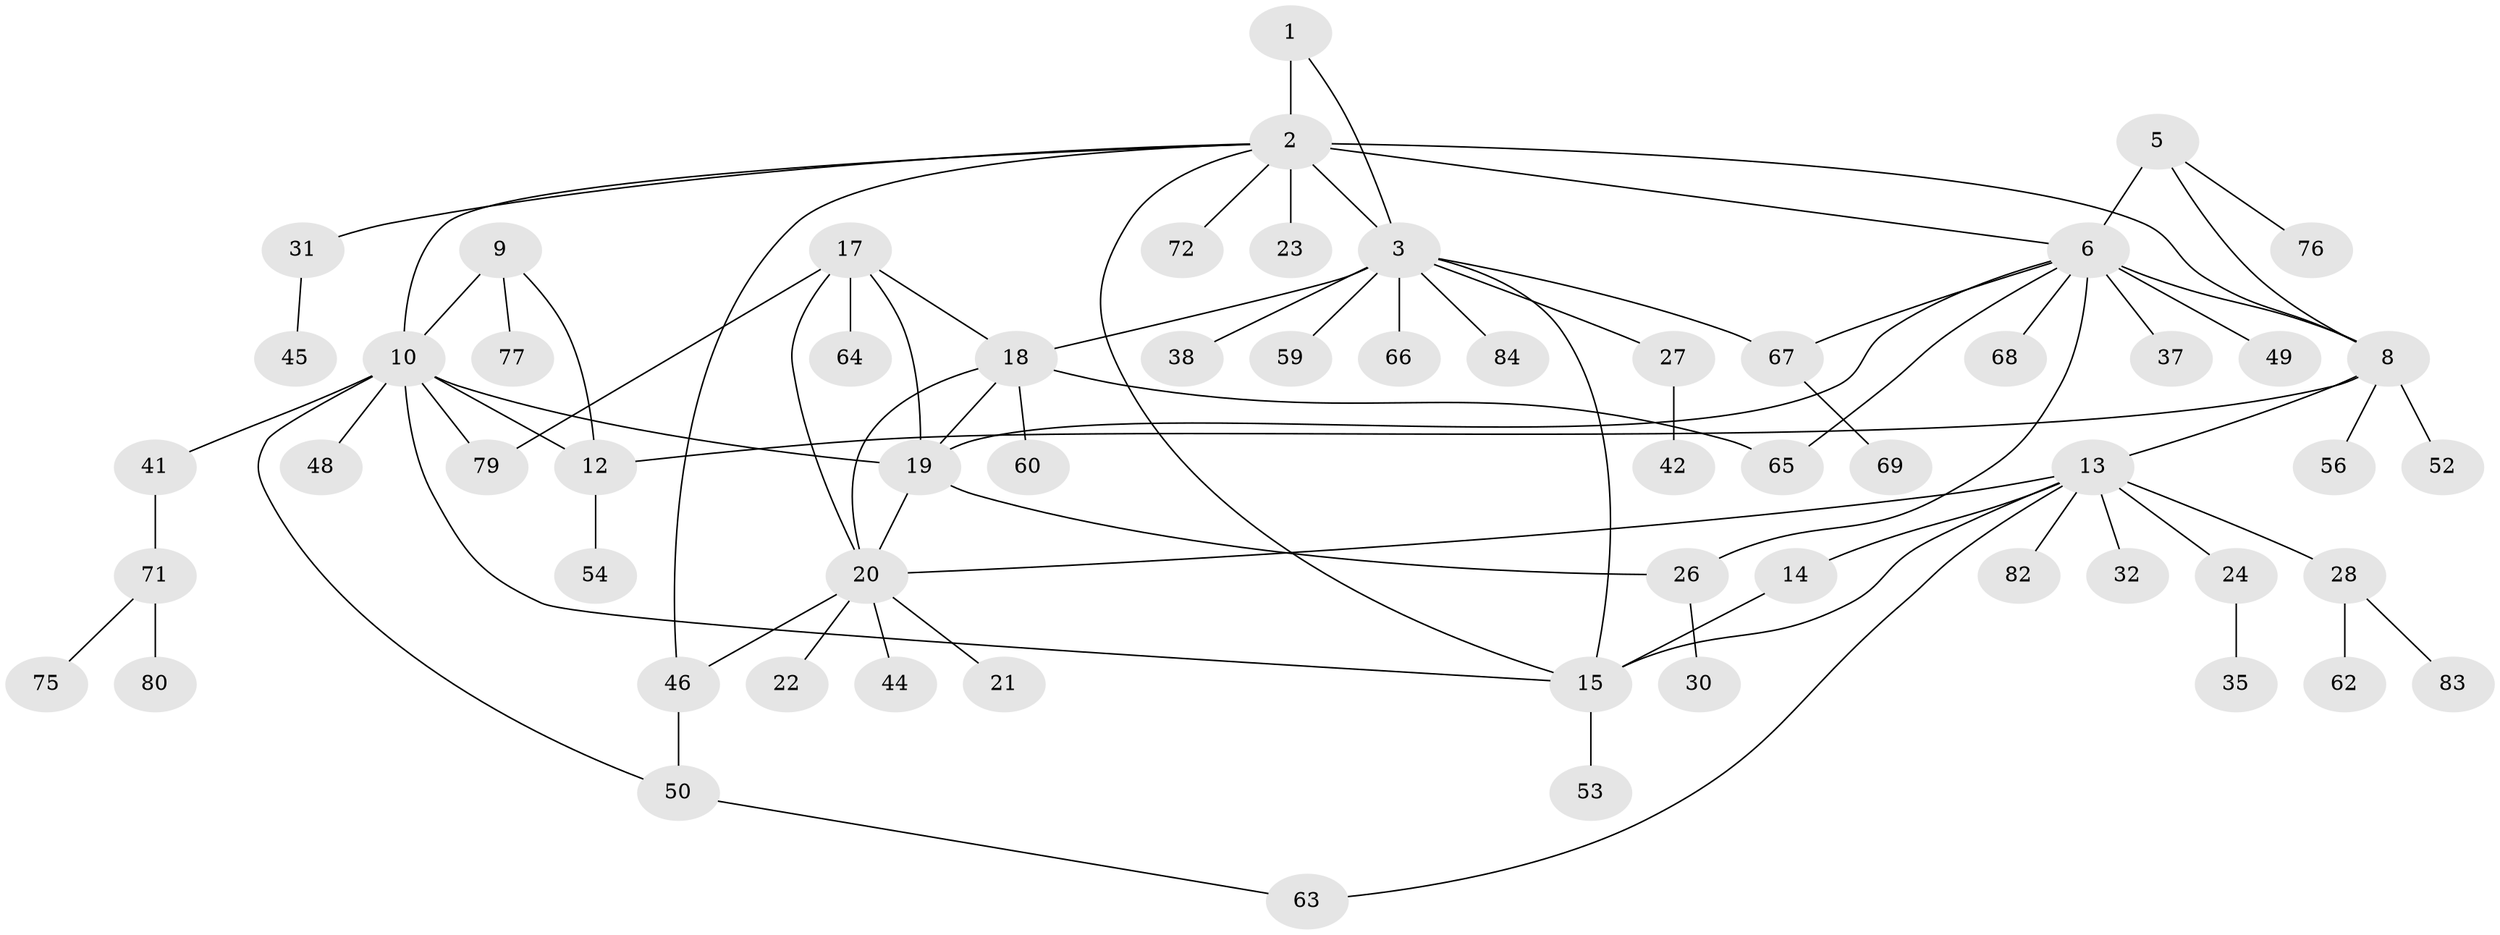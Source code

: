 // Generated by graph-tools (version 1.1) at 2025/24/03/03/25 07:24:17]
// undirected, 61 vertices, 82 edges
graph export_dot {
graph [start="1"]
  node [color=gray90,style=filled];
  1;
  2 [super="+4"];
  3 [super="+58"];
  5 [super="+73"];
  6 [super="+7"];
  8 [super="+33"];
  9 [super="+39"];
  10 [super="+11"];
  12 [super="+57"];
  13 [super="+16"];
  14 [super="+34"];
  15 [super="+61"];
  17 [super="+36"];
  18 [super="+29"];
  19 [super="+55"];
  20 [super="+43"];
  21;
  22;
  23;
  24 [super="+25"];
  26 [super="+47"];
  27 [super="+78"];
  28 [super="+40"];
  30;
  31;
  32;
  35;
  37;
  38;
  41;
  42;
  44;
  45 [super="+51"];
  46;
  48;
  49;
  50 [super="+81"];
  52;
  53;
  54;
  56;
  59;
  60;
  62;
  63;
  64;
  65;
  66;
  67 [super="+70"];
  68;
  69;
  71 [super="+74"];
  72;
  75;
  76;
  77;
  79;
  80;
  82;
  83;
  84;
  1 -- 2 [weight=2];
  1 -- 3;
  2 -- 3 [weight=2];
  2 -- 10;
  2 -- 46;
  2 -- 23;
  2 -- 72;
  2 -- 31;
  2 -- 6;
  2 -- 8;
  2 -- 15;
  3 -- 15;
  3 -- 18;
  3 -- 27;
  3 -- 38;
  3 -- 59;
  3 -- 66;
  3 -- 67;
  3 -- 84;
  5 -- 6 [weight=2];
  5 -- 8;
  5 -- 76;
  6 -- 8 [weight=2];
  6 -- 26;
  6 -- 67;
  6 -- 68;
  6 -- 65;
  6 -- 37;
  6 -- 49;
  6 -- 19;
  8 -- 12;
  8 -- 56;
  8 -- 13;
  8 -- 52;
  9 -- 10 [weight=2];
  9 -- 12;
  9 -- 77;
  10 -- 12 [weight=2];
  10 -- 15;
  10 -- 19;
  10 -- 41;
  10 -- 48;
  10 -- 79;
  10 -- 50;
  12 -- 54;
  13 -- 14 [weight=2];
  13 -- 15 [weight=2];
  13 -- 20;
  13 -- 24;
  13 -- 32;
  13 -- 63;
  13 -- 82;
  13 -- 28;
  14 -- 15;
  15 -- 53;
  17 -- 18;
  17 -- 19;
  17 -- 20;
  17 -- 64;
  17 -- 79;
  18 -- 19;
  18 -- 20;
  18 -- 60;
  18 -- 65;
  19 -- 20;
  19 -- 26;
  20 -- 21;
  20 -- 22;
  20 -- 44;
  20 -- 46;
  24 -- 35;
  26 -- 30;
  27 -- 42;
  28 -- 62;
  28 -- 83;
  31 -- 45;
  41 -- 71;
  46 -- 50;
  50 -- 63;
  67 -- 69;
  71 -- 75;
  71 -- 80;
}
